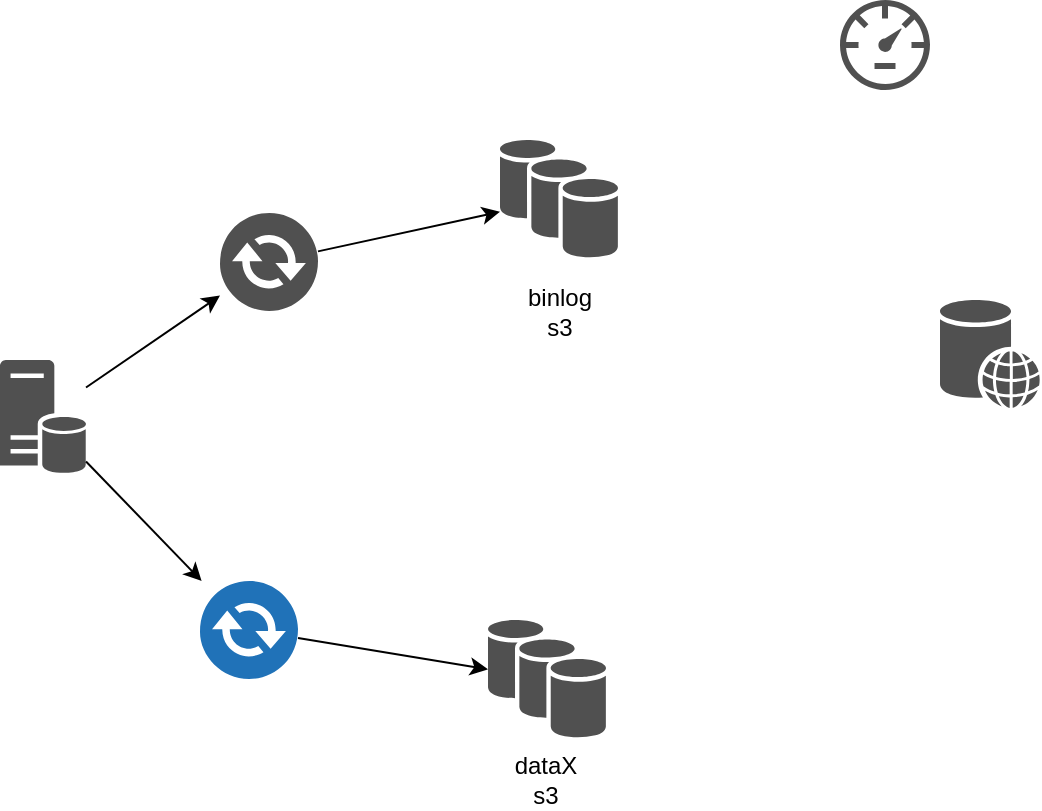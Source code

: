 <mxfile version="11.1.4" type="github"><diagram id="5G3DccSjeHKjEDHqZjOz" name="第 1 页"><mxGraphModel dx="946" dy="664" grid="1" gridSize="10" guides="1" tooltips="1" connect="1" arrows="1" fold="1" page="1" pageScale="1" pageWidth="827" pageHeight="1169" math="0" shadow="0"><root><mxCell id="0"/><mxCell id="1" parent="0"/><mxCell id="3kG8ImNUKxXZy9g2lX6r-1" value="" style="shadow=0;dashed=0;html=1;strokeColor=none;fillColor=#505050;labelPosition=center;verticalLabelPosition=bottom;verticalAlign=top;outlineConnect=0;align=center;shape=mxgraph.office.databases.database_availability_group;" vertex="1" parent="1"><mxGeometry x="390" y="210" width="59" height="59" as="geometry"/></mxCell><mxCell id="3kG8ImNUKxXZy9g2lX6r-6" style="rounded=0;orthogonalLoop=1;jettySize=auto;html=1;" edge="1" parent="1" source="3kG8ImNUKxXZy9g2lX6r-8" target="3kG8ImNUKxXZy9g2lX6r-1"><mxGeometry relative="1" as="geometry"/></mxCell><mxCell id="3kG8ImNUKxXZy9g2lX6r-7" style="edgeStyle=none;rounded=0;orthogonalLoop=1;jettySize=auto;html=1;" edge="1" parent="1" source="3kG8ImNUKxXZy9g2lX6r-10" target="3kG8ImNUKxXZy9g2lX6r-4"><mxGeometry relative="1" as="geometry"/></mxCell><mxCell id="3kG8ImNUKxXZy9g2lX6r-2" value="" style="shadow=0;dashed=0;html=1;strokeColor=none;fillColor=#505050;labelPosition=center;verticalLabelPosition=bottom;verticalAlign=top;outlineConnect=0;align=center;shape=mxgraph.office.databases.database_server;" vertex="1" parent="1"><mxGeometry x="140" y="320" width="43" height="57" as="geometry"/></mxCell><mxCell id="3kG8ImNUKxXZy9g2lX6r-3" value="" style="shadow=0;dashed=0;html=1;strokeColor=none;fillColor=#505050;labelPosition=center;verticalLabelPosition=bottom;verticalAlign=top;outlineConnect=0;align=center;shape=mxgraph.office.databases.web_store;" vertex="1" parent="1"><mxGeometry x="610" y="290" width="50" height="54" as="geometry"/></mxCell><mxCell id="3kG8ImNUKxXZy9g2lX6r-4" value="" style="shadow=0;dashed=0;html=1;strokeColor=none;fillColor=#505050;labelPosition=center;verticalLabelPosition=bottom;verticalAlign=top;outlineConnect=0;align=center;shape=mxgraph.office.databases.database_availability_group;" vertex="1" parent="1"><mxGeometry x="384" y="450" width="59" height="59" as="geometry"/></mxCell><mxCell id="3kG8ImNUKxXZy9g2lX6r-5" value="" style="pointerEvents=1;shadow=0;dashed=0;html=1;strokeColor=none;fillColor=#505050;labelPosition=center;verticalLabelPosition=bottom;verticalAlign=top;outlineConnect=0;align=center;shape=mxgraph.office.concepts.bandwidth;" vertex="1" parent="1"><mxGeometry x="560" y="140" width="45" height="45" as="geometry"/></mxCell><mxCell id="3kG8ImNUKxXZy9g2lX6r-8" value="" style="pointerEvents=1;shadow=0;dashed=0;html=1;strokeColor=none;fillColor=#505050;labelPosition=center;verticalLabelPosition=bottom;verticalAlign=top;outlineConnect=0;align=center;shape=mxgraph.office.communications.exchange_active_sync;" vertex="1" parent="1"><mxGeometry x="250" y="246.5" width="49" height="49" as="geometry"/></mxCell><mxCell id="3kG8ImNUKxXZy9g2lX6r-9" style="rounded=0;orthogonalLoop=1;jettySize=auto;html=1;" edge="1" parent="1" source="3kG8ImNUKxXZy9g2lX6r-2" target="3kG8ImNUKxXZy9g2lX6r-8"><mxGeometry relative="1" as="geometry"><mxPoint x="183" y="339.417" as="sourcePoint"/><mxPoint x="390" y="251.963" as="targetPoint"/></mxGeometry></mxCell><mxCell id="3kG8ImNUKxXZy9g2lX6r-10" value="" style="pointerEvents=1;shadow=0;dashed=0;html=1;strokeColor=none;fillColor=#505050;labelPosition=center;verticalLabelPosition=bottom;verticalAlign=top;outlineConnect=0;align=center;shape=mxgraph.office.communications.exchange_active_sync;fillColor=#2072B8;" vertex="1" parent="1"><mxGeometry x="240" y="430.5" width="49" height="49" as="geometry"/></mxCell><mxCell id="3kG8ImNUKxXZy9g2lX6r-11" style="edgeStyle=none;rounded=0;orthogonalLoop=1;jettySize=auto;html=1;" edge="1" parent="1" source="3kG8ImNUKxXZy9g2lX6r-2" target="3kG8ImNUKxXZy9g2lX6r-10"><mxGeometry relative="1" as="geometry"><mxPoint x="183" y="359.677" as="sourcePoint"/><mxPoint x="384" y="464.165" as="targetPoint"/></mxGeometry></mxCell><mxCell id="3kG8ImNUKxXZy9g2lX6r-12" value="binlog&lt;br&gt;s3" style="text;html=1;strokeColor=none;fillColor=none;align=center;verticalAlign=middle;whiteSpace=wrap;rounded=0;" vertex="1" parent="1"><mxGeometry x="400" y="286" width="40" height="20" as="geometry"/></mxCell><mxCell id="3kG8ImNUKxXZy9g2lX6r-13" value="dataX&lt;br&gt;s3" style="text;html=1;strokeColor=none;fillColor=none;align=center;verticalAlign=middle;whiteSpace=wrap;rounded=0;" vertex="1" parent="1"><mxGeometry x="393" y="520" width="40" height="20" as="geometry"/></mxCell></root></mxGraphModel></diagram></mxfile>